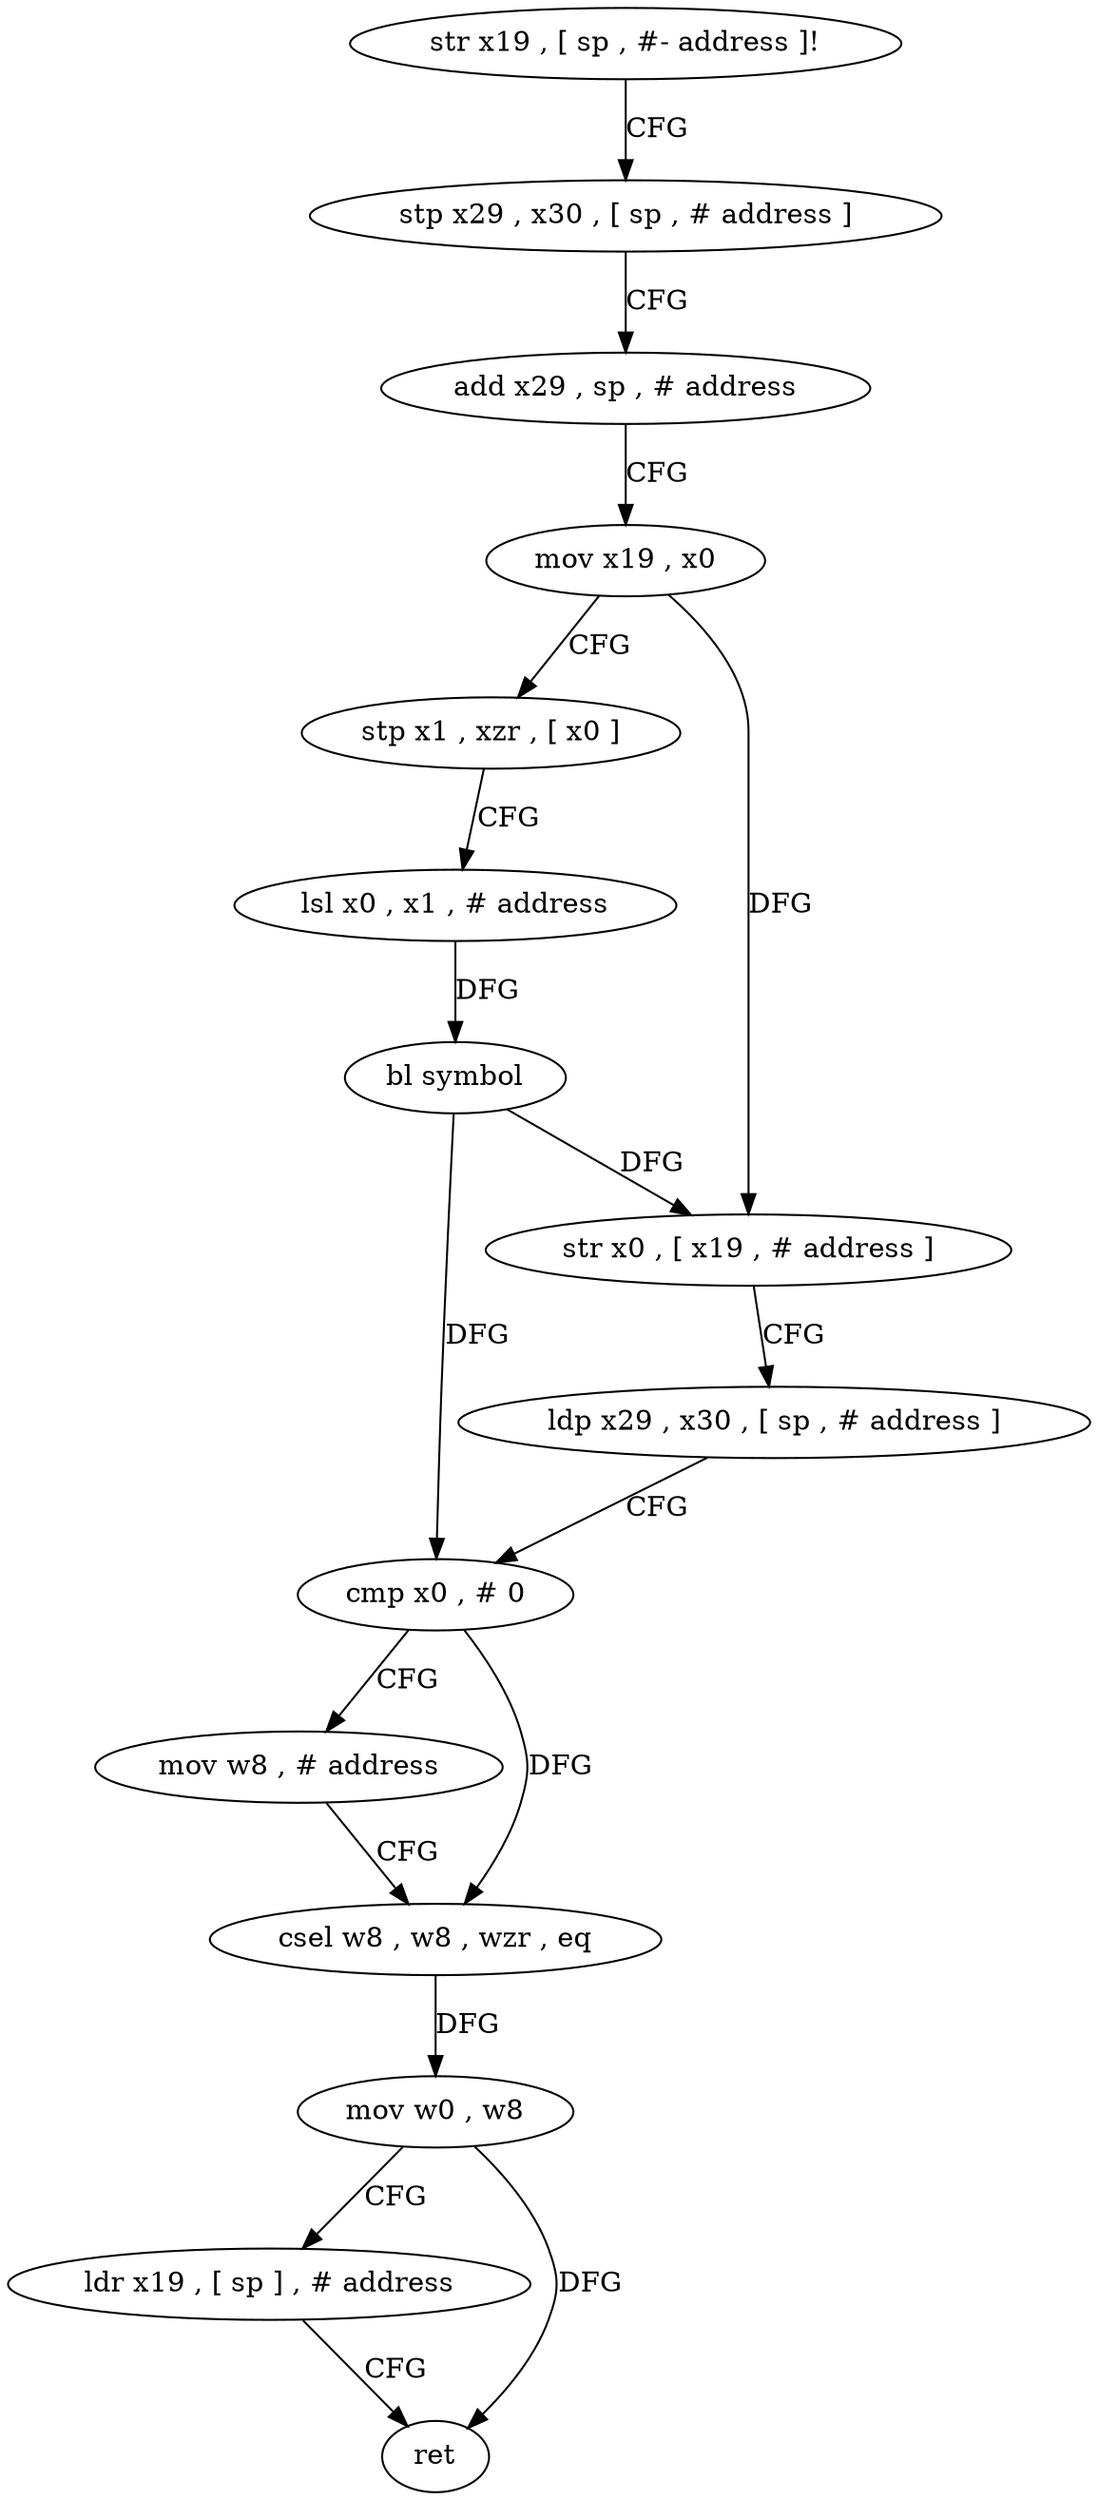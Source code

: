 digraph "func" {
"4240024" [label = "str x19 , [ sp , #- address ]!" ]
"4240028" [label = "stp x29 , x30 , [ sp , # address ]" ]
"4240032" [label = "add x29 , sp , # address" ]
"4240036" [label = "mov x19 , x0" ]
"4240040" [label = "stp x1 , xzr , [ x0 ]" ]
"4240044" [label = "lsl x0 , x1 , # address" ]
"4240048" [label = "bl symbol" ]
"4240052" [label = "str x0 , [ x19 , # address ]" ]
"4240056" [label = "ldp x29 , x30 , [ sp , # address ]" ]
"4240060" [label = "cmp x0 , # 0" ]
"4240064" [label = "mov w8 , # address" ]
"4240068" [label = "csel w8 , w8 , wzr , eq" ]
"4240072" [label = "mov w0 , w8" ]
"4240076" [label = "ldr x19 , [ sp ] , # address" ]
"4240080" [label = "ret" ]
"4240024" -> "4240028" [ label = "CFG" ]
"4240028" -> "4240032" [ label = "CFG" ]
"4240032" -> "4240036" [ label = "CFG" ]
"4240036" -> "4240040" [ label = "CFG" ]
"4240036" -> "4240052" [ label = "DFG" ]
"4240040" -> "4240044" [ label = "CFG" ]
"4240044" -> "4240048" [ label = "DFG" ]
"4240048" -> "4240052" [ label = "DFG" ]
"4240048" -> "4240060" [ label = "DFG" ]
"4240052" -> "4240056" [ label = "CFG" ]
"4240056" -> "4240060" [ label = "CFG" ]
"4240060" -> "4240064" [ label = "CFG" ]
"4240060" -> "4240068" [ label = "DFG" ]
"4240064" -> "4240068" [ label = "CFG" ]
"4240068" -> "4240072" [ label = "DFG" ]
"4240072" -> "4240076" [ label = "CFG" ]
"4240072" -> "4240080" [ label = "DFG" ]
"4240076" -> "4240080" [ label = "CFG" ]
}
